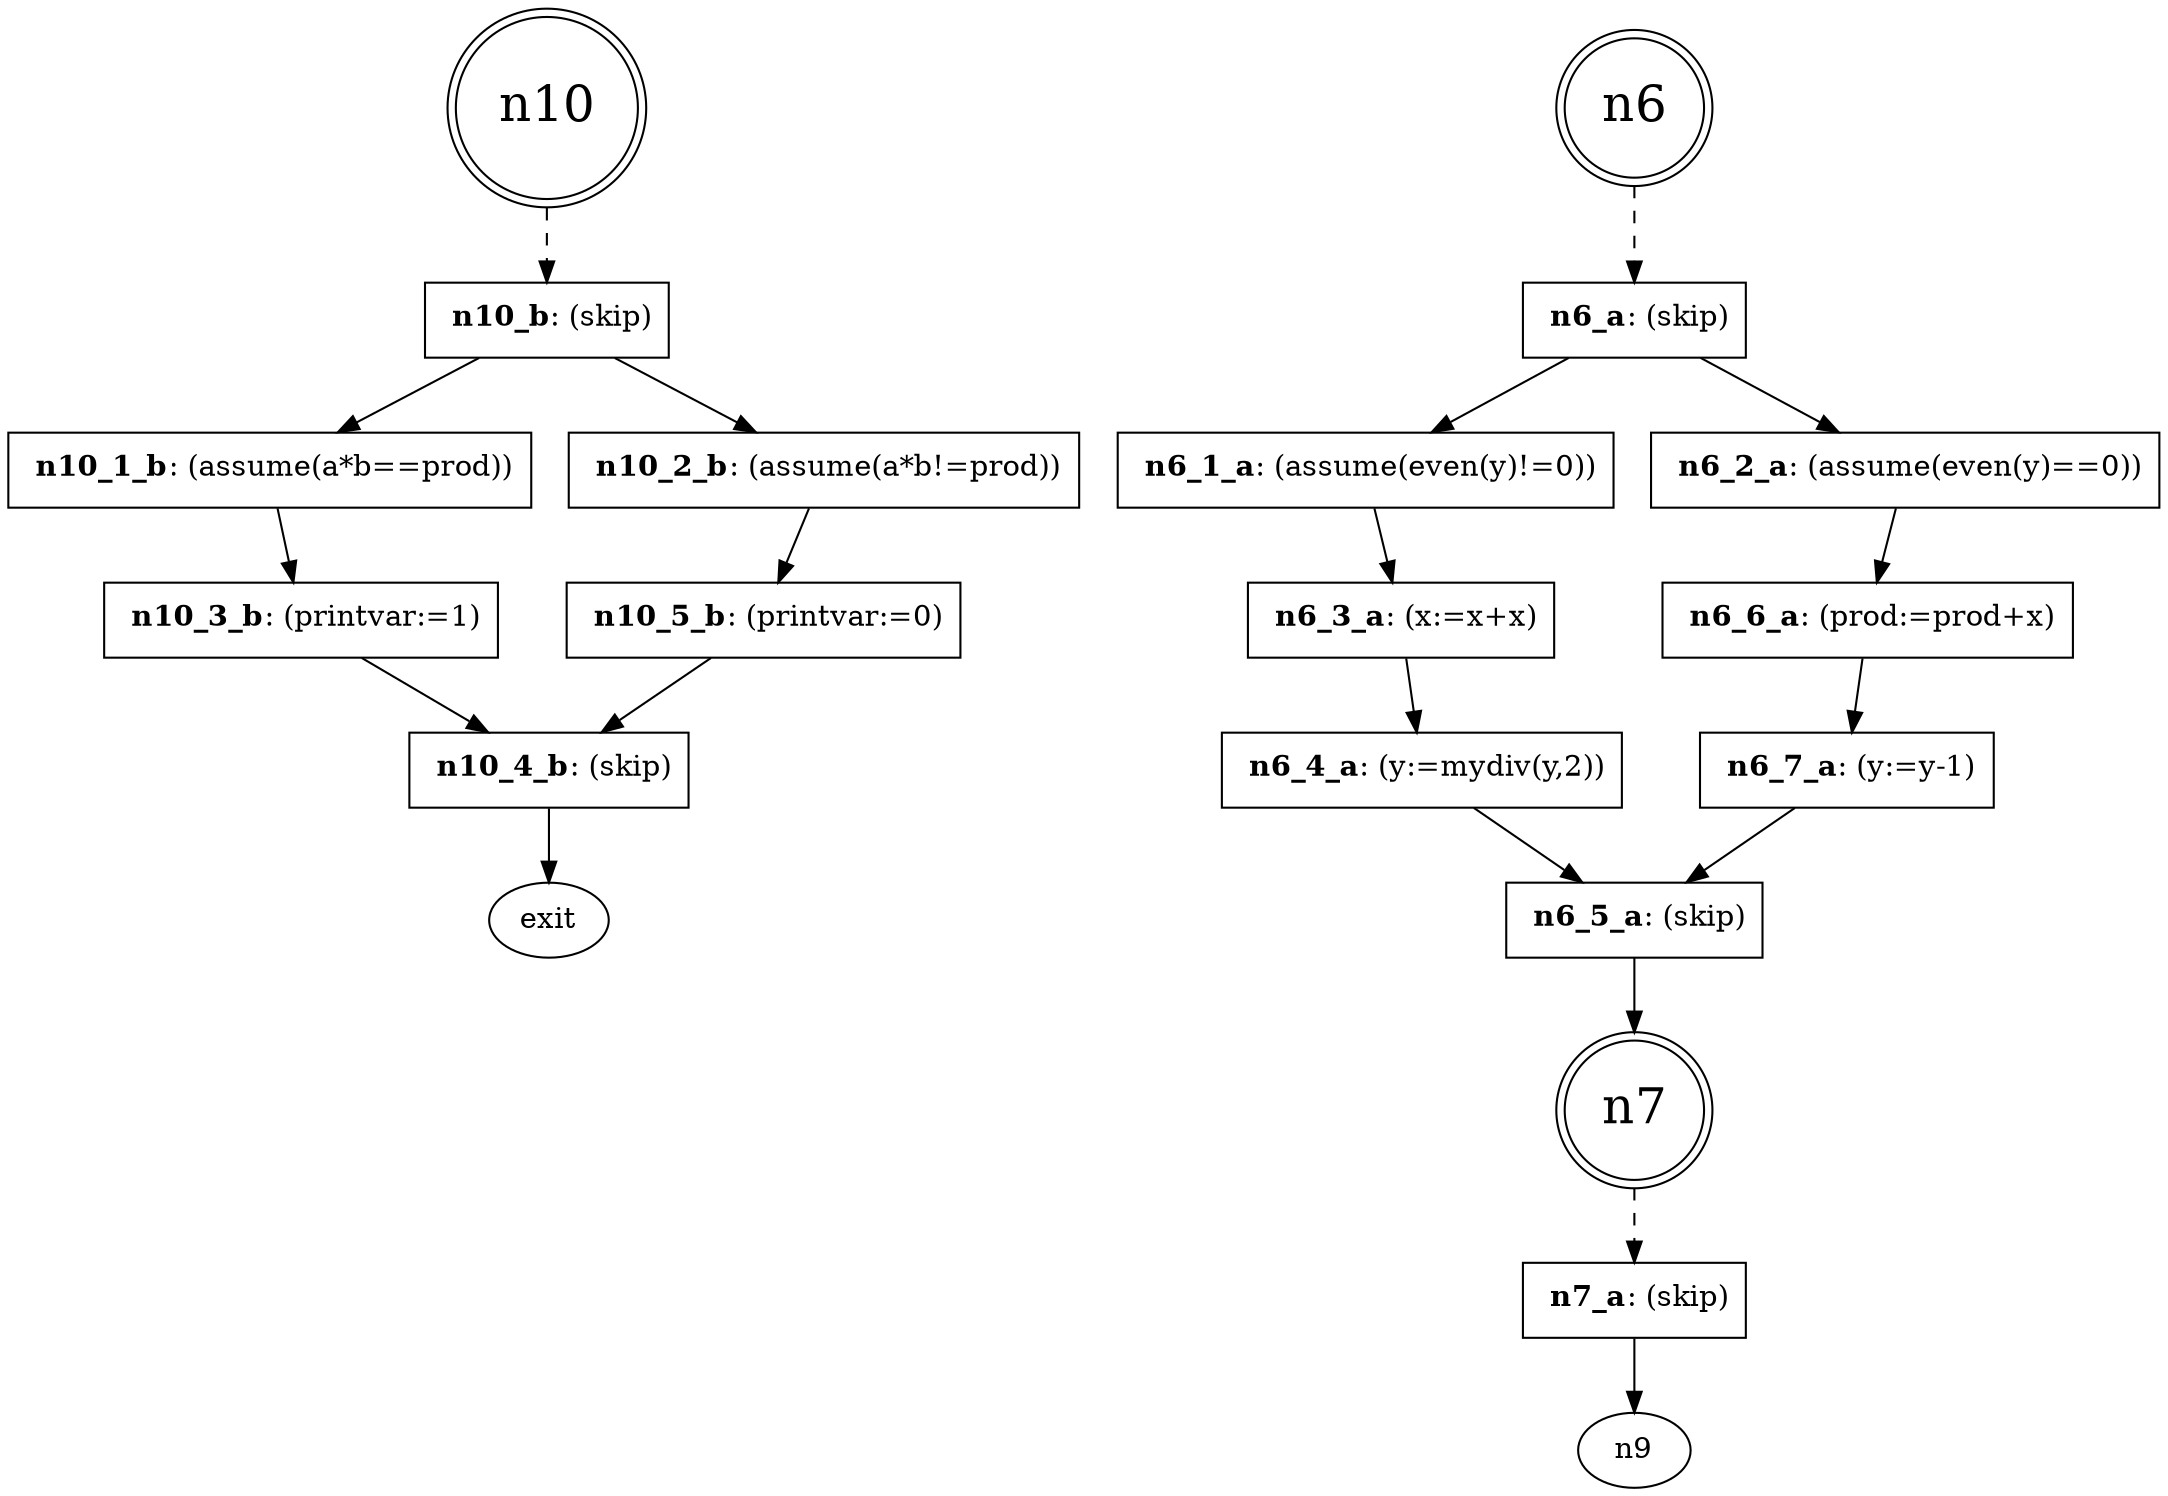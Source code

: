 digraph product {
n10 [fontsize=24, shape=doublecircle]
n10 -> n10_b[style="dashed"];
n10_1_b [label=< <B>n10_1_b</B>: (assume(a*b==prod))>, shape=box]
n10_1_b -> n10_3_b
n10_2_b [label=< <B>n10_2_b</B>: (assume(a*b!=prod))>, shape=box]
n10_2_b -> n10_5_b
n10_3_b [label=< <B>n10_3_b</B>: (printvar:=1)>, shape=box]
n10_3_b -> n10_4_b
n10_4_b [label=< <B>n10_4_b</B>: (skip)>, shape=box]
n10_4_b -> exit
n10_5_b [label=< <B>n10_5_b</B>: (printvar:=0)>, shape=box]
n10_5_b -> n10_4_b
n10_b [label=< <B>n10_b</B>: (skip)>, shape=box]
n10_b -> n10_1_b
n10_b -> n10_2_b
n6 [fontsize=24, shape=doublecircle]
n6 -> n6_a[style="dashed"];
n6_1_a [label=< <B>n6_1_a</B>: (assume(even(y)!=0))>, shape=box]
n6_1_a -> n6_3_a
n6_2_a [label=< <B>n6_2_a</B>: (assume(even(y)==0))>, shape=box]
n6_2_a -> n6_6_a
n6_3_a [label=< <B>n6_3_a</B>: (x:=x+x)>, shape=box]
n6_3_a -> n6_4_a
n6_4_a [label=< <B>n6_4_a</B>: (y:=mydiv(y,2))>, shape=box]
n6_4_a -> n6_5_a
n6_5_a [label=< <B>n6_5_a</B>: (skip)>, shape=box]
n6_5_a -> n7
n6_6_a [label=< <B>n6_6_a</B>: (prod:=prod+x)>, shape=box]
n6_6_a -> n6_7_a
n6_7_a [label=< <B>n6_7_a</B>: (y:=y-1)>, shape=box]
n6_7_a -> n6_5_a
n6_a [label=< <B>n6_a</B>: (skip)>, shape=box]
n6_a -> n6_1_a
n6_a -> n6_2_a
n7 [fontsize=24, shape=doublecircle]
n7 -> n7_a[style="dashed"];
n7_a [label=< <B>n7_a</B>: (skip)>, shape=box]
n7_a -> n9
}
